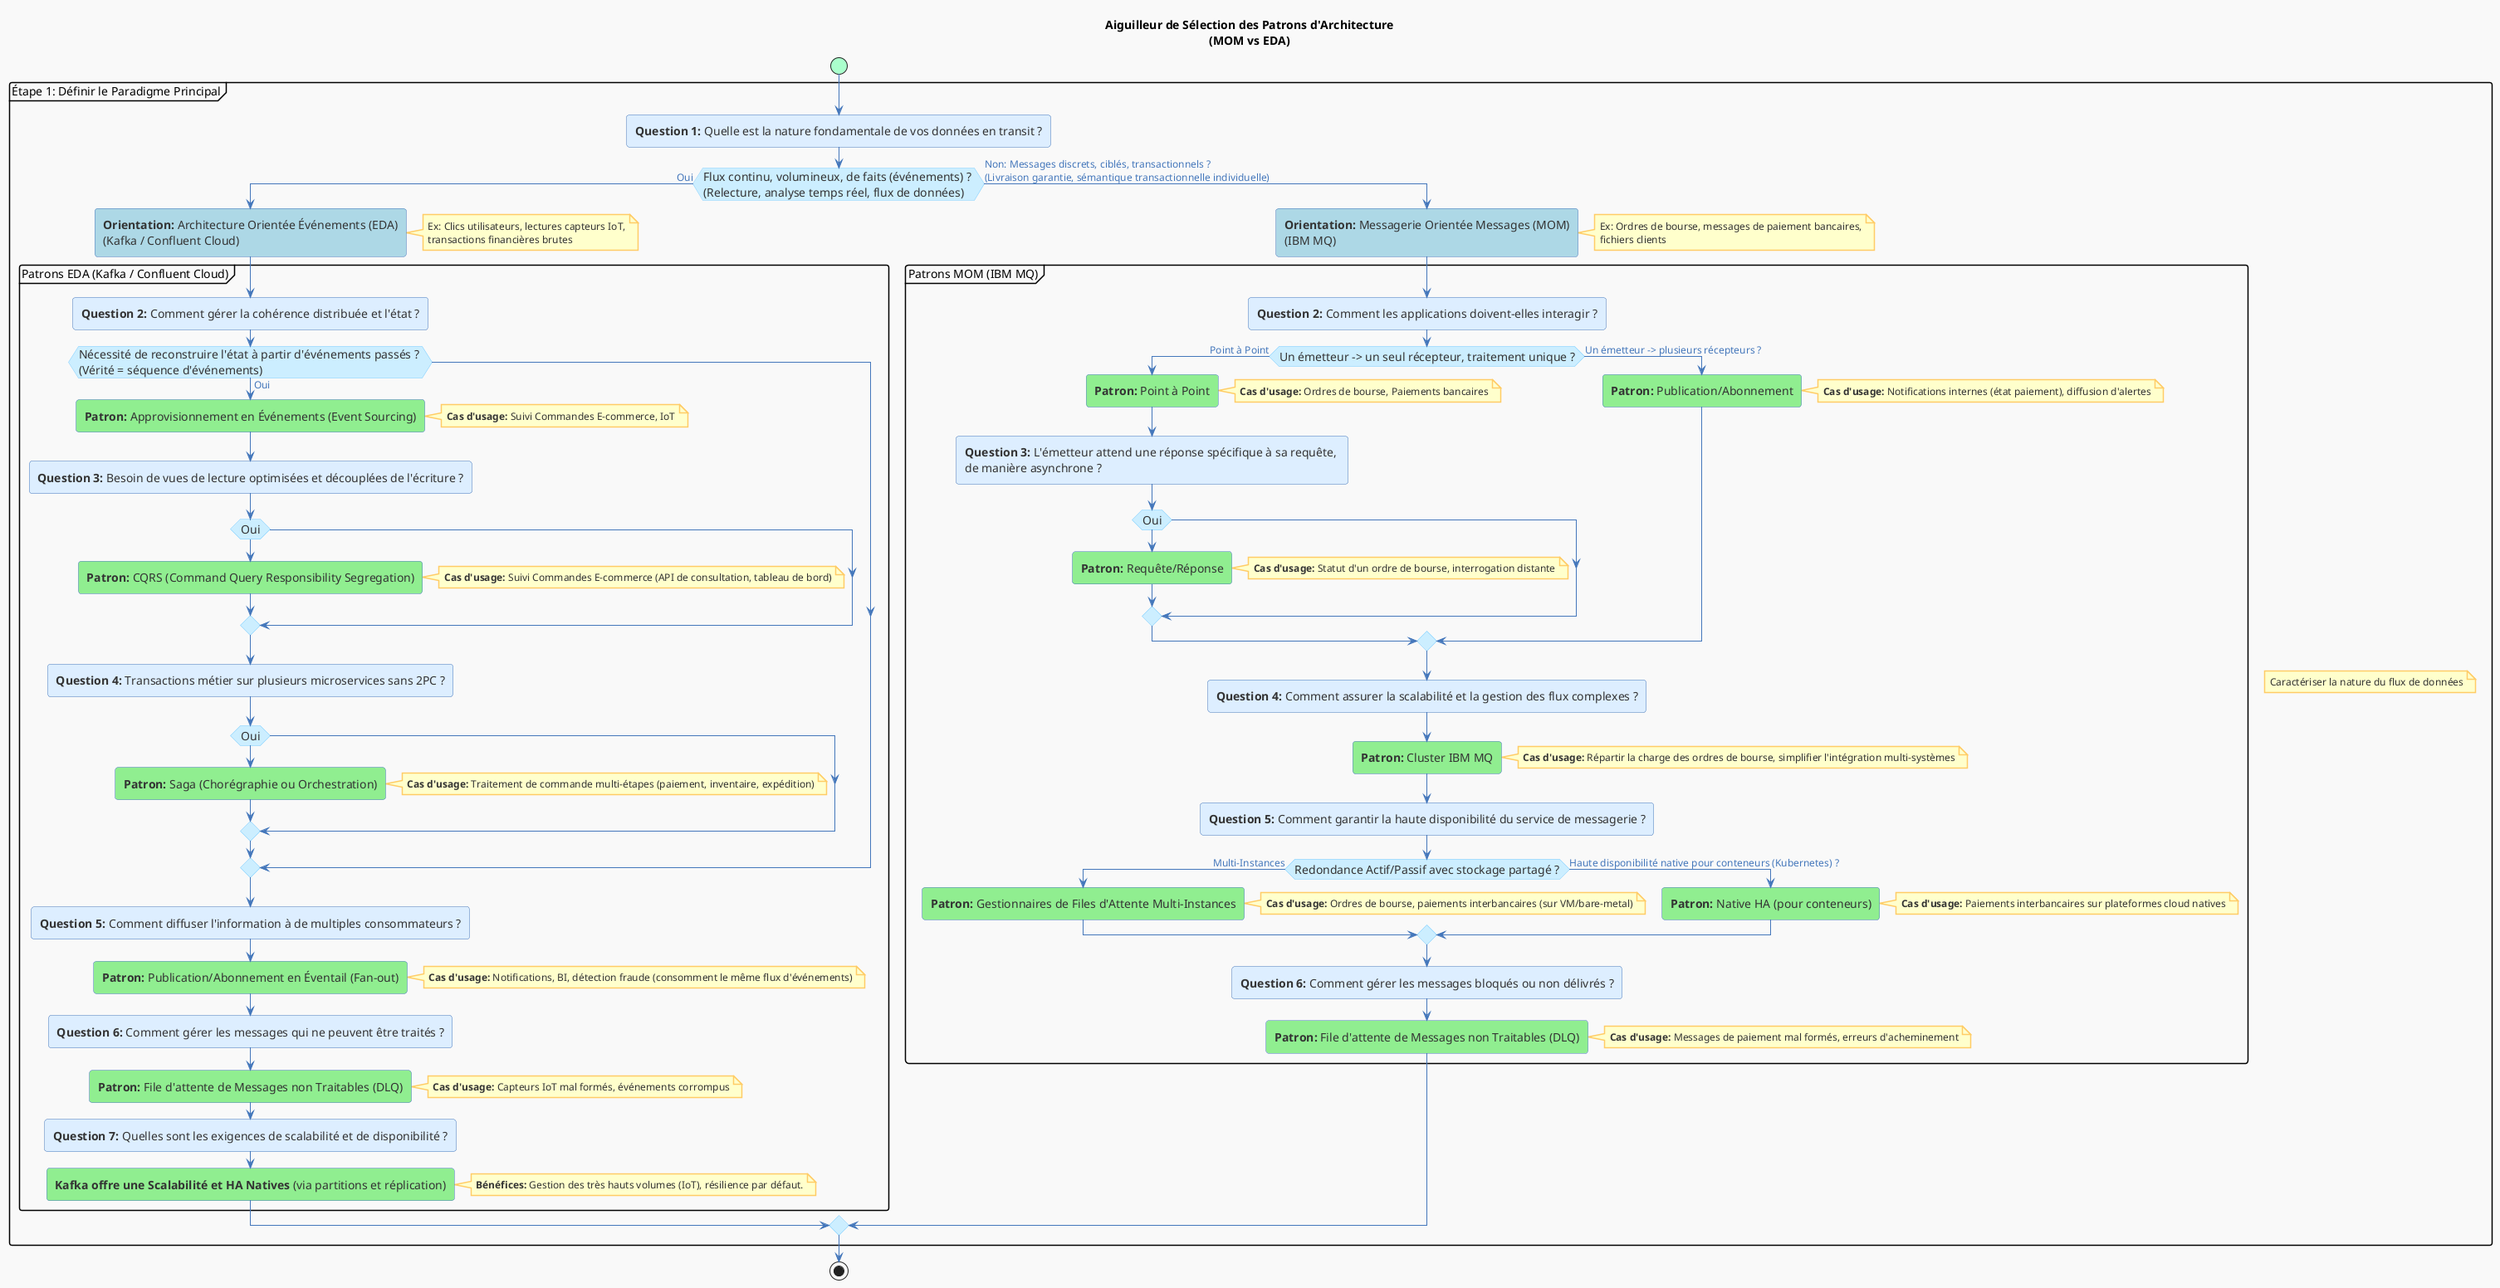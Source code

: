 @startuml
!theme mars
' Configuration globale du style
skinparam activity {
  BackgroundColor #DDEEFF
  BorderColor #4477BB
  FontColor #333333
  FontSize 14
  FontName "Arial"

  StartColor #AAFFCC
  EndColor #FF9999

  DiamondBackgroundColor #CCEEFF
  DiamondBorderColor #77CCFF

  ArrowColor #4477BB
  ArrowFontColor #4477BB
  ArrowFontSize 12
}

skinparam note {
  BackgroundColor #FFFFCC
  BorderColor #FFCC66
  FontColor #333333
  FontSize 12
  FontName "Arial"
}

title "Aiguilleur de Sélection des Patrons d'Architecture\n(MOM vs EDA)"

start

partition "Étape 1: Définir le Paradigme Principal" {
  note right: Caractériser la nature du flux de données
  
  :**Question 1:** Quelle est la nature fondamentale de vos données en transit ?;

  if (Flux continu, volumineux, de faits (événements) ? \n(Relecture, analyse temps réel, flux de données)) then (Oui)
    #lightblue:**Orientation:** Architecture Orientée Événements (EDA)\n(Kafka / Confluent Cloud);
    note right: Ex: Clics utilisateurs, lectures capteurs IoT,\ntransactions financières brutes
    
    partition "Patrons EDA (Kafka / Confluent Cloud)" {
      :**Question 2:** Comment gérer la cohérence distribuée et l'état ?;
      if (Nécessité de reconstruire l'état à partir d'événements passés ? \n(Vérité = séquence d'événements)) then (Oui)
        #lightgreen:**Patron:** Approvisionnement en Événements (Event Sourcing);
        note right: **Cas d'usage:** Suivi Commandes E-commerce, IoT
        
        :**Question 3:** Besoin de vues de lecture optimisées et découplées de l'écriture ?;
        if (Oui) then ( )
          #lightgreen:**Patron:** CQRS (Command Query Responsibility Segregation);
          note right: **Cas d'usage:** Suivi Commandes E-commerce (API de consultation, tableau de bord)
        endif

        :**Question 4:** Transactions métier sur plusieurs microservices sans 2PC ?;
        if (Oui) then ( )
          #lightgreen:**Patron:** Saga (Chorégraphie ou Orchestration);
          note right: **Cas d'usage:** Traitement de commande multi-étapes (paiement, inventaire, expédition)
        endif
      endif

      :**Question 5:** Comment diffuser l'information à de multiples consommateurs ?;
      #lightgreen:**Patron:** Publication/Abonnement en Éventail (Fan-out);
      note right: **Cas d'usage:** Notifications, BI, détection fraude (consomment le même flux d'événements)

      :**Question 6:** Comment gérer les messages qui ne peuvent être traités ?;
      #lightgreen:**Patron:** File d'attente de Messages non Traitables (DLQ);
      note right: **Cas d'usage:** Capteurs IoT mal formés, événements corrompus

      :**Question 7:** Quelles sont les exigences de scalabilité et de disponibilité ?;
      #lightgreen:**Kafka offre une Scalabilité et HA Natives** (via partitions et réplication);
      note right: **Bénéfices:** Gestion des très hauts volumes (IoT), résilience par défaut.
    }
    
  else (Non: Messages discrets, ciblés, transactionnels ? \n(Livraison garantie, sémantique transactionnelle individuelle))
    #lightblue:**Orientation:** Messagerie Orientée Messages (MOM)\n(IBM MQ);
    note right: Ex: Ordres de bourse, messages de paiement bancaires,\nfichiers clients

    partition "Patrons MOM (IBM MQ)" {
      :**Question 2:** Comment les applications doivent-elles interagir ?;
      if (Un émetteur -> un seul récepteur, traitement unique ?) then (Point à Point)
        #lightgreen:**Patron:** Point à Point;
        note right: **Cas d'usage:** Ordres de bourse, Paiements bancaires

        :**Question 3:** L'émetteur attend une réponse spécifique à sa requête, \nde manière asynchrone ?;
        if (Oui) then ( )
          #lightgreen:**Patron:** Requête/Réponse;
          note right: **Cas d'usage:** Statut d'un ordre de bourse, interrogation distante
        endif
      else (Un émetteur -> plusieurs récepteurs ?)
        #lightgreen:**Patron:** Publication/Abonnement;
        note right: **Cas d'usage:** Notifications internes (état paiement), diffusion d'alertes
      endif

      :**Question 4:** Comment assurer la scalabilité et la gestion des flux complexes ?;
      #lightgreen:**Patron:** Cluster IBM MQ;
      note right: **Cas d'usage:** Répartir la charge des ordres de bourse, simplifier l'intégration multi-systèmes

      :**Question 5:** Comment garantir la haute disponibilité du service de messagerie ?;
      if (Redondance Actif/Passif avec stockage partagé ?) then (Multi-Instances)
        #lightgreen:**Patron:** Gestionnaires de Files d'Attente Multi-Instances;
        note right: **Cas d'usage:** Ordres de bourse, paiements interbancaires (sur VM/bare-metal)
      else (Haute disponibilité native pour conteneurs (Kubernetes) ?)
        #lightgreen:**Patron:** Native HA (pour conteneurs);
        note right: **Cas d'usage:** Paiements interbancaires sur plateformes cloud natives
      endif

      :**Question 6:** Comment gérer les messages bloqués ou non délivrés ?;
      #lightgreen:**Patron:** File d'attente de Messages non Traitables (DLQ);
      note right: **Cas d'usage:** Messages de paiement mal formés, erreurs d'acheminement
    }
  endif
}

stop
@enduml
